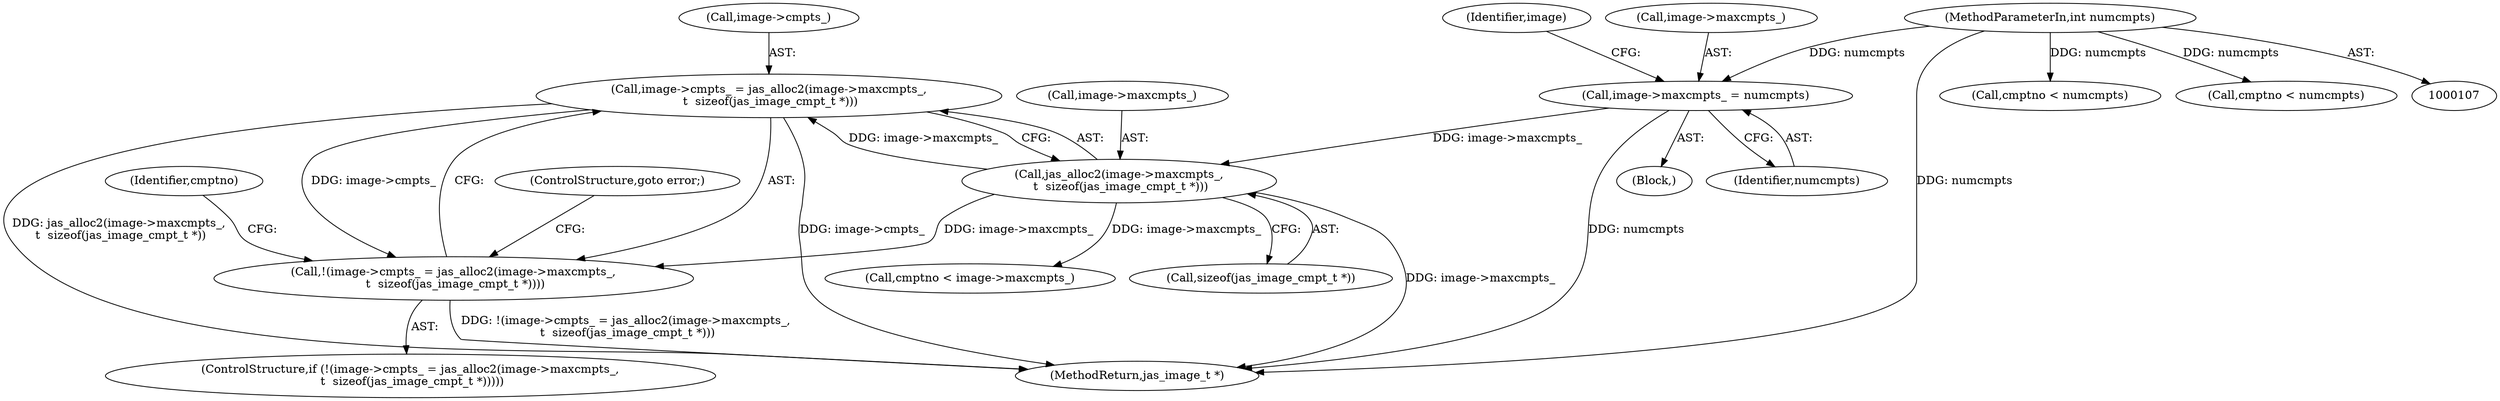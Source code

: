 digraph "0_jasper_d42b2388f7f8e0332c846675133acea151fc557a_12@pointer" {
"1000148" [label="(Call,image->cmpts_ = jas_alloc2(image->maxcmpts_,\n \t  sizeof(jas_image_cmpt_t *)))"];
"1000152" [label="(Call,jas_alloc2(image->maxcmpts_,\n \t  sizeof(jas_image_cmpt_t *)))"];
"1000141" [label="(Call,image->maxcmpts_ = numcmpts)"];
"1000108" [label="(MethodParameterIn,int numcmpts)"];
"1000147" [label="(Call,!(image->cmpts_ = jas_alloc2(image->maxcmpts_,\n \t  sizeof(jas_image_cmpt_t *))))"];
"1000145" [label="(Identifier,numcmpts)"];
"1000149" [label="(Call,image->cmpts_)"];
"1000153" [label="(Call,image->maxcmpts_)"];
"1000150" [label="(Identifier,image)"];
"1000111" [label="(Block,)"];
"1000164" [label="(Call,cmptno < image->maxcmpts_)"];
"1000146" [label="(ControlStructure,if (!(image->cmpts_ = jas_alloc2(image->maxcmpts_,\n \t  sizeof(jas_image_cmpt_t *)))))"];
"1000141" [label="(Call,image->maxcmpts_ = numcmpts)"];
"1000142" [label="(Call,image->maxcmpts_)"];
"1000108" [label="(MethodParameterIn,int numcmpts)"];
"1000152" [label="(Call,jas_alloc2(image->maxcmpts_,\n \t  sizeof(jas_image_cmpt_t *)))"];
"1000162" [label="(Identifier,cmptno)"];
"1000229" [label="(Call,cmptno < numcmpts)"];
"1000156" [label="(Call,sizeof(jas_image_cmpt_t *))"];
"1000159" [label="(ControlStructure,goto error;)"];
"1000147" [label="(Call,!(image->cmpts_ = jas_alloc2(image->maxcmpts_,\n \t  sizeof(jas_image_cmpt_t *))))"];
"1000190" [label="(Call,cmptno < numcmpts)"];
"1000316" [label="(MethodReturn,jas_image_t *)"];
"1000148" [label="(Call,image->cmpts_ = jas_alloc2(image->maxcmpts_,\n \t  sizeof(jas_image_cmpt_t *)))"];
"1000148" -> "1000147"  [label="AST: "];
"1000148" -> "1000152"  [label="CFG: "];
"1000149" -> "1000148"  [label="AST: "];
"1000152" -> "1000148"  [label="AST: "];
"1000147" -> "1000148"  [label="CFG: "];
"1000148" -> "1000316"  [label="DDG: jas_alloc2(image->maxcmpts_,\n \t  sizeof(jas_image_cmpt_t *))"];
"1000148" -> "1000316"  [label="DDG: image->cmpts_"];
"1000148" -> "1000147"  [label="DDG: image->cmpts_"];
"1000152" -> "1000148"  [label="DDG: image->maxcmpts_"];
"1000152" -> "1000156"  [label="CFG: "];
"1000153" -> "1000152"  [label="AST: "];
"1000156" -> "1000152"  [label="AST: "];
"1000152" -> "1000316"  [label="DDG: image->maxcmpts_"];
"1000152" -> "1000147"  [label="DDG: image->maxcmpts_"];
"1000141" -> "1000152"  [label="DDG: image->maxcmpts_"];
"1000152" -> "1000164"  [label="DDG: image->maxcmpts_"];
"1000141" -> "1000111"  [label="AST: "];
"1000141" -> "1000145"  [label="CFG: "];
"1000142" -> "1000141"  [label="AST: "];
"1000145" -> "1000141"  [label="AST: "];
"1000150" -> "1000141"  [label="CFG: "];
"1000141" -> "1000316"  [label="DDG: numcmpts"];
"1000108" -> "1000141"  [label="DDG: numcmpts"];
"1000108" -> "1000107"  [label="AST: "];
"1000108" -> "1000316"  [label="DDG: numcmpts"];
"1000108" -> "1000190"  [label="DDG: numcmpts"];
"1000108" -> "1000229"  [label="DDG: numcmpts"];
"1000147" -> "1000146"  [label="AST: "];
"1000159" -> "1000147"  [label="CFG: "];
"1000162" -> "1000147"  [label="CFG: "];
"1000147" -> "1000316"  [label="DDG: !(image->cmpts_ = jas_alloc2(image->maxcmpts_,\n \t  sizeof(jas_image_cmpt_t *)))"];
}
